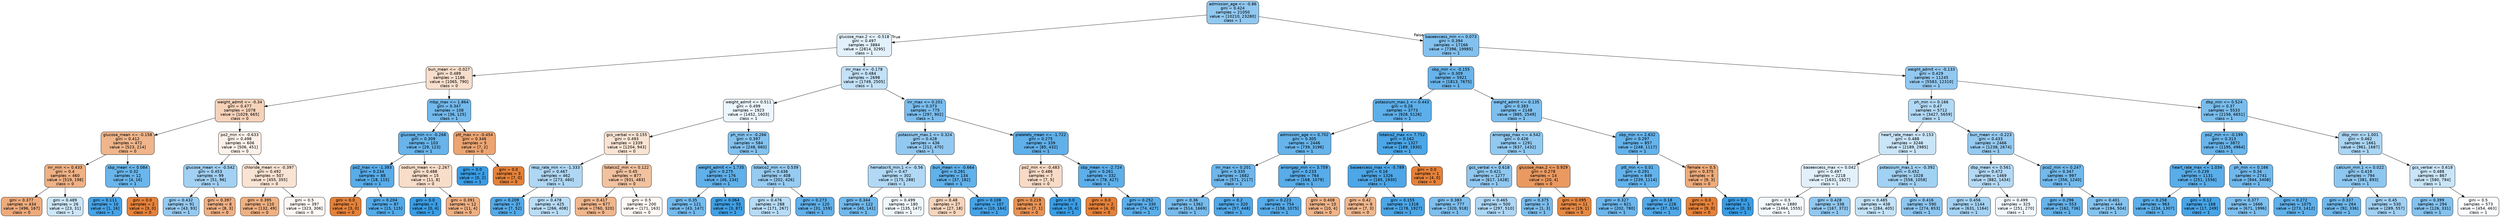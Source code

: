 digraph Tree {
node [shape=box, style="filled, rounded", color="black", fontname="helvetica"] ;
edge [fontname="helvetica"] ;
0 [label="admission_age <= -0.86\ngini = 0.424\nsamples = 21050\nvalue = [10210, 23280]\nclass = 1", fillcolor="#90c8f0"] ;
1 [label="glucose_max.2 <= -0.518\ngini = 0.497\nsamples = 3884\nvalue = [2814, 3295]\nclass = 1", fillcolor="#e2f1fb"] ;
0 -> 1 [labeldistance=2.5, labelangle=45, headlabel="True"] ;
2 [label="bun_mean <= -0.027\ngini = 0.489\nsamples = 1186\nvalue = [1065, 790]\nclass = 0", fillcolor="#f8decc"] ;
1 -> 2 ;
3 [label="weight_admit <= -0.34\ngini = 0.477\nsamples = 1078\nvalue = [1029, 665]\nclass = 0", fillcolor="#f6d2b9"] ;
2 -> 3 ;
4 [label="glucose_mean <= -0.158\ngini = 0.412\nsamples = 472\nvalue = [523, 214]\nclass = 0", fillcolor="#f0b58a"] ;
3 -> 4 ;
5 [label="inr_min <= 0.433\ngini = 0.4\nsamples = 460\nvalue = [519, 198]\nclass = 0", fillcolor="#efb185"] ;
4 -> 5 ;
6 [label="gini = 0.377\nsamples = 434\nvalue = [496, 167]\nclass = 0", fillcolor="#eeab7c"] ;
5 -> 6 ;
7 [label="gini = 0.489\nsamples = 26\nvalue = [23, 31]\nclass = 1", fillcolor="#cce6f8"] ;
5 -> 7 ;
8 [label="sbp_mean <= 0.084\ngini = 0.32\nsamples = 12\nvalue = [4, 16]\nclass = 1", fillcolor="#6ab6ec"] ;
4 -> 8 ;
9 [label="gini = 0.111\nsamples = 10\nvalue = [1, 16]\nclass = 1", fillcolor="#45a3e7"] ;
8 -> 9 ;
10 [label="gini = 0.0\nsamples = 2\nvalue = [3, 0]\nclass = 0", fillcolor="#e58139"] ;
8 -> 10 ;
11 [label="po2_min <= -0.633\ngini = 0.498\nsamples = 606\nvalue = [506, 451]\nclass = 0", fillcolor="#fcf1e9"] ;
3 -> 11 ;
12 [label="glucose_mean <= -0.542\ngini = 0.453\nsamples = 99\nvalue = [51, 96]\nclass = 1", fillcolor="#a2d1f3"] ;
11 -> 12 ;
13 [label="gini = 0.432\nsamples = 91\nvalue = [43, 93]\nclass = 1", fillcolor="#95caf1"] ;
12 -> 13 ;
14 [label="gini = 0.397\nsamples = 8\nvalue = [8, 3]\nclass = 0", fillcolor="#efb083"] ;
12 -> 14 ;
15 [label="chloride_mean <= -0.397\ngini = 0.492\nsamples = 507\nvalue = [455, 355]\nclass = 0", fillcolor="#f9e3d3"] ;
11 -> 15 ;
16 [label="gini = 0.395\nsamples = 110\nvalue = [132, 49]\nclass = 0", fillcolor="#efb082"] ;
15 -> 16 ;
17 [label="gini = 0.5\nsamples = 397\nvalue = [323, 306]\nclass = 0", fillcolor="#fef8f5"] ;
15 -> 17 ;
18 [label="mbp_max <= 1.864\ngini = 0.347\nsamples = 108\nvalue = [36, 125]\nclass = 1", fillcolor="#72b9ec"] ;
2 -> 18 ;
19 [label="glucose_min <= -0.268\ngini = 0.309\nsamples = 103\nvalue = [29, 123]\nclass = 1", fillcolor="#68b4eb"] ;
18 -> 19 ;
20 [label="po2_max <= -1.393\ngini = 0.234\nsamples = 88\nvalue = [18, 115]\nclass = 1", fillcolor="#58ace9"] ;
19 -> 20 ;
21 [label="gini = 0.0\nsamples = 1\nvalue = [3, 0]\nclass = 0", fillcolor="#e58139"] ;
20 -> 21 ;
22 [label="gini = 0.204\nsamples = 87\nvalue = [15, 115]\nclass = 1", fillcolor="#53aae8"] ;
20 -> 22 ;
23 [label="sodium_mean <= -2.267\ngini = 0.488\nsamples = 15\nvalue = [11, 8]\nclass = 0", fillcolor="#f8ddc9"] ;
19 -> 23 ;
24 [label="gini = 0.0\nsamples = 3\nvalue = [0, 4]\nclass = 1", fillcolor="#399de5"] ;
23 -> 24 ;
25 [label="gini = 0.391\nsamples = 12\nvalue = [11, 4]\nclass = 0", fillcolor="#eeaf81"] ;
23 -> 25 ;
26 [label="ptt_max <= -0.454\ngini = 0.346\nsamples = 5\nvalue = [7, 2]\nclass = 0", fillcolor="#eca572"] ;
18 -> 26 ;
27 [label="gini = 0.0\nsamples = 2\nvalue = [0, 2]\nclass = 1", fillcolor="#399de5"] ;
26 -> 27 ;
28 [label="gini = 0.0\nsamples = 3\nvalue = [7, 0]\nclass = 0", fillcolor="#e58139"] ;
26 -> 28 ;
29 [label="inr_max <= -0.178\ngini = 0.484\nsamples = 2698\nvalue = [1749, 2505]\nclass = 1", fillcolor="#c3e1f7"] ;
1 -> 29 ;
30 [label="weight_admit <= 0.511\ngini = 0.499\nsamples = 1923\nvalue = [1452, 1603]\nclass = 1", fillcolor="#ecf6fd"] ;
29 -> 30 ;
31 [label="gcs_verbal <= 0.155\ngini = 0.493\nsamples = 1339\nvalue = [1204, 943]\nclass = 0", fillcolor="#f9e4d4"] ;
30 -> 31 ;
32 [label="resp_rate_min <= -1.333\ngini = 0.467\nsamples = 462\nvalue = [273, 460]\nclass = 1", fillcolor="#afd7f4"] ;
31 -> 32 ;
33 [label="gini = 0.209\nsamples = 37\nvalue = [7, 52]\nclass = 1", fillcolor="#54aae8"] ;
32 -> 33 ;
34 [label="gini = 0.478\nsamples = 425\nvalue = [266, 408]\nclass = 1", fillcolor="#baddf6"] ;
32 -> 34 ;
35 [label="totalco2_min <= 0.122\ngini = 0.45\nsamples = 877\nvalue = [931, 483]\nclass = 0", fillcolor="#f2c2a0"] ;
31 -> 35 ;
36 [label="gini = 0.417\nsamples = 677\nvalue = [760, 320]\nclass = 0", fillcolor="#f0b68c"] ;
35 -> 36 ;
37 [label="gini = 0.5\nsamples = 200\nvalue = [171, 163]\nclass = 0", fillcolor="#fef9f6"] ;
35 -> 37 ;
38 [label="ph_min <= -0.266\ngini = 0.397\nsamples = 584\nvalue = [248, 660]\nclass = 1", fillcolor="#83c2ef"] ;
30 -> 38 ;
39 [label="weight_admit <= 1.735\ngini = 0.275\nsamples = 176\nvalue = [46, 234]\nclass = 1", fillcolor="#60b0ea"] ;
38 -> 39 ;
40 [label="gini = 0.35\nsamples = 121\nvalue = [43, 147]\nclass = 1", fillcolor="#73baed"] ;
39 -> 40 ;
41 [label="gini = 0.064\nsamples = 55\nvalue = [3, 87]\nclass = 1", fillcolor="#40a0e6"] ;
39 -> 41 ;
42 [label="totalco2_min <= 0.539\ngini = 0.436\nsamples = 408\nvalue = [202, 426]\nclass = 1", fillcolor="#97cbf1"] ;
38 -> 42 ;
43 [label="gini = 0.476\nsamples = 288\nvalue = [171, 267]\nclass = 1", fillcolor="#b8dcf6"] ;
42 -> 43 ;
44 [label="gini = 0.273\nsamples = 120\nvalue = [31, 159]\nclass = 1", fillcolor="#60b0ea"] ;
42 -> 44 ;
45 [label="inr_max <= 0.201\ngini = 0.373\nsamples = 775\nvalue = [297, 902]\nclass = 1", fillcolor="#7abdee"] ;
29 -> 45 ;
46 [label="potassium_max.1 <= 0.324\ngini = 0.428\nsamples = 436\nvalue = [212, 470]\nclass = 1", fillcolor="#92c9f1"] ;
45 -> 46 ;
47 [label="hematocrit_min.1 <= -0.56\ngini = 0.47\nsamples = 302\nvalue = [175, 288]\nclass = 1", fillcolor="#b1d9f5"] ;
46 -> 47 ;
48 [label="gini = 0.344\nsamples = 122\nvalue = [40, 141]\nclass = 1", fillcolor="#71b9ec"] ;
47 -> 48 ;
49 [label="gini = 0.499\nsamples = 180\nvalue = [135, 147]\nclass = 1", fillcolor="#eff7fd"] ;
47 -> 49 ;
50 [label="bun_mean <= -0.664\ngini = 0.281\nsamples = 134\nvalue = [37, 182]\nclass = 1", fillcolor="#61b1ea"] ;
46 -> 50 ;
51 [label="gini = 0.48\nsamples = 27\nvalue = [27, 18]\nclass = 0", fillcolor="#f6d5bd"] ;
50 -> 51 ;
52 [label="gini = 0.108\nsamples = 107\nvalue = [10, 164]\nclass = 1", fillcolor="#45a3e7"] ;
50 -> 52 ;
53 [label="platelets_mean <= -1.722\ngini = 0.275\nsamples = 339\nvalue = [85, 432]\nclass = 1", fillcolor="#60b0ea"] ;
45 -> 53 ;
54 [label="po2_min <= -0.483\ngini = 0.486\nsamples = 7\nvalue = [7, 5]\nclass = 0", fillcolor="#f8dbc6"] ;
53 -> 54 ;
55 [label="gini = 0.219\nsamples = 4\nvalue = [7, 1]\nclass = 0", fillcolor="#e99355"] ;
54 -> 55 ;
56 [label="gini = 0.0\nsamples = 3\nvalue = [0, 4]\nclass = 1", fillcolor="#399de5"] ;
54 -> 56 ;
57 [label="sbp_mean <= -2.724\ngini = 0.261\nsamples = 332\nvalue = [78, 427]\nclass = 1", fillcolor="#5dafea"] ;
53 -> 57 ;
58 [label="gini = 0.0\nsamples = 2\nvalue = [4, 0]\nclass = 0", fillcolor="#e58139"] ;
57 -> 58 ;
59 [label="gini = 0.252\nsamples = 330\nvalue = [74, 427]\nclass = 1", fillcolor="#5baeea"] ;
57 -> 59 ;
60 [label="baseexcess_min <= 0.073\ngini = 0.394\nsamples = 17166\nvalue = [7396, 19985]\nclass = 1", fillcolor="#82c1ef"] ;
0 -> 60 [labeldistance=2.5, labelangle=-45, headlabel="False"] ;
61 [label="sbp_min <= -0.155\ngini = 0.309\nsamples = 5921\nvalue = [1813, 7675]\nclass = 1", fillcolor="#68b4eb"] ;
60 -> 61 ;
62 [label="potassium_max.1 <= 0.443\ngini = 0.26\nsamples = 3773\nvalue = [928, 5126]\nclass = 1", fillcolor="#5dafea"] ;
61 -> 62 ;
63 [label="admission_age <= 0.702\ngini = 0.305\nsamples = 2446\nvalue = [739, 3196]\nclass = 1", fillcolor="#67b4eb"] ;
62 -> 63 ;
64 [label="inr_max <= 0.201\ngini = 0.335\nsamples = 1682\nvalue = [571, 2117]\nclass = 1", fillcolor="#6eb7ec"] ;
63 -> 64 ;
65 [label="gini = 0.36\nsamples = 1362\nvalue = [514, 1669]\nclass = 1", fillcolor="#76bbed"] ;
64 -> 65 ;
66 [label="gini = 0.2\nsamples = 320\nvalue = [57, 448]\nclass = 1", fillcolor="#52a9e8"] ;
64 -> 66 ;
67 [label="aniongap_min <= 3.759\ngini = 0.233\nsamples = 764\nvalue = [168, 1079]\nclass = 1", fillcolor="#58ace9"] ;
63 -> 67 ;
68 [label="gini = 0.223\nsamples = 754\nvalue = [158, 1075]\nclass = 1", fillcolor="#56abe9"] ;
67 -> 68 ;
69 [label="gini = 0.408\nsamples = 10\nvalue = [10, 4]\nclass = 0", fillcolor="#efb388"] ;
67 -> 69 ;
70 [label="totalco2_max <= 7.752\ngini = 0.162\nsamples = 1327\nvalue = [189, 1930]\nclass = 1", fillcolor="#4ca7e8"] ;
62 -> 70 ;
71 [label="baseexcess_max <= -5.789\ngini = 0.16\nsamples = 1326\nvalue = [185, 1930]\nclass = 1", fillcolor="#4ca6e7"] ;
70 -> 71 ;
72 [label="gini = 0.42\nsamples = 8\nvalue = [7, 3]\nclass = 0", fillcolor="#f0b78e"] ;
71 -> 72 ;
73 [label="gini = 0.155\nsamples = 1318\nvalue = [178, 1927]\nclass = 1", fillcolor="#4ba6e7"] ;
71 -> 73 ;
74 [label="gini = 0.0\nsamples = 1\nvalue = [4, 0]\nclass = 0", fillcolor="#e58139"] ;
70 -> 74 ;
75 [label="weight_admit <= 0.135\ngini = 0.383\nsamples = 2148\nvalue = [885, 2549]\nclass = 1", fillcolor="#7ebfee"] ;
61 -> 75 ;
76 [label="aniongap_max <= 4.542\ngini = 0.426\nsamples = 1291\nvalue = [637, 1432]\nclass = 1", fillcolor="#91c9f1"] ;
75 -> 76 ;
77 [label="gcs_verbal <= 0.618\ngini = 0.421\nsamples = 1277\nvalue = [617, 1428]\nclass = 1", fillcolor="#8fc7f0"] ;
76 -> 77 ;
78 [label="gini = 0.383\nsamples = 777\nvalue = [320, 918]\nclass = 1", fillcolor="#7ebfee"] ;
77 -> 78 ;
79 [label="gini = 0.465\nsamples = 500\nvalue = [297, 510]\nclass = 1", fillcolor="#acd6f4"] ;
77 -> 79 ;
80 [label="glucose_max.2 <= 0.929\ngini = 0.278\nsamples = 14\nvalue = [20, 4]\nclass = 0", fillcolor="#ea9a61"] ;
76 -> 80 ;
81 [label="gini = 0.375\nsamples = 3\nvalue = [1, 3]\nclass = 1", fillcolor="#7bbeee"] ;
80 -> 81 ;
82 [label="gini = 0.095\nsamples = 11\nvalue = [19, 1]\nclass = 0", fillcolor="#e68843"] ;
80 -> 82 ;
83 [label="sbp_min <= 2.632\ngini = 0.297\nsamples = 857\nvalue = [248, 1117]\nclass = 1", fillcolor="#65b3eb"] ;
75 -> 83 ;
84 [label="ptt_min <= 0.01\ngini = 0.291\nsamples = 849\nvalue = [239, 1114]\nclass = 1", fillcolor="#63b2eb"] ;
83 -> 84 ;
85 [label="gini = 0.327\nsamples = 621\nvalue = [202, 780]\nclass = 1", fillcolor="#6cb6ec"] ;
84 -> 85 ;
86 [label="gini = 0.18\nsamples = 228\nvalue = [37, 334]\nclass = 1", fillcolor="#4fa8e8"] ;
84 -> 86 ;
87 [label="female <= 0.5\ngini = 0.375\nsamples = 8\nvalue = [9, 3]\nclass = 0", fillcolor="#eeab7b"] ;
83 -> 87 ;
88 [label="gini = 0.0\nsamples = 7\nvalue = [9, 0]\nclass = 0", fillcolor="#e58139"] ;
87 -> 88 ;
89 [label="gini = 0.0\nsamples = 1\nvalue = [0, 3]\nclass = 1", fillcolor="#399de5"] ;
87 -> 89 ;
90 [label="weight_admit <= -0.133\ngini = 0.429\nsamples = 11245\nvalue = [5583, 12310]\nclass = 1", fillcolor="#93c9f1"] ;
60 -> 90 ;
91 [label="ph_min <= 0.166\ngini = 0.47\nsamples = 5712\nvalue = [3427, 5659]\nclass = 1", fillcolor="#b1d8f5"] ;
90 -> 91 ;
92 [label="heart_rate_mean <= 0.153\ngini = 0.488\nsamples = 3246\nvalue = [2189, 2985]\nclass = 1", fillcolor="#cae5f8"] ;
91 -> 92 ;
93 [label="baseexcess_max <= 0.042\ngini = 0.497\nsamples = 2218\nvalue = [1631, 1927]\nclass = 1", fillcolor="#e1f0fb"] ;
92 -> 93 ;
94 [label="gini = 0.5\nsamples = 1880\nvalue = [1464, 1555]\nclass = 1", fillcolor="#f3f9fd"] ;
93 -> 94 ;
95 [label="gini = 0.428\nsamples = 338\nvalue = [167, 372]\nclass = 1", fillcolor="#92c9f1"] ;
93 -> 95 ;
96 [label="potassium_max.1 <= -0.392\ngini = 0.452\nsamples = 1028\nvalue = [558, 1058]\nclass = 1", fillcolor="#a1d1f3"] ;
92 -> 96 ;
97 [label="gini = 0.485\nsamples = 438\nvalue = [284, 405]\nclass = 1", fillcolor="#c4e2f7"] ;
96 -> 97 ;
98 [label="gini = 0.416\nsamples = 590\nvalue = [274, 653]\nclass = 1", fillcolor="#8cc6f0"] ;
96 -> 98 ;
99 [label="bun_mean <= -0.223\ngini = 0.433\nsamples = 2466\nvalue = [1238, 2674]\nclass = 1", fillcolor="#95caf1"] ;
91 -> 99 ;
100 [label="dbp_mean <= 0.561\ngini = 0.472\nsamples = 1469\nvalue = [882, 1434]\nclass = 1", fillcolor="#b3d9f5"] ;
99 -> 100 ;
101 [label="gini = 0.456\nsamples = 1144\nvalue = [631, 1164]\nclass = 1", fillcolor="#a4d2f3"] ;
100 -> 101 ;
102 [label="gini = 0.499\nsamples = 325\nvalue = [251, 270]\nclass = 1", fillcolor="#f1f8fd"] ;
100 -> 102 ;
103 [label="pco2_min <= 0.247\ngini = 0.347\nsamples = 997\nvalue = [356, 1240]\nclass = 1", fillcolor="#72b9ec"] ;
99 -> 103 ;
104 [label="gini = 0.296\nsamples = 553\nvalue = [162, 736]\nclass = 1", fillcolor="#65b3eb"] ;
103 -> 104 ;
105 [label="gini = 0.401\nsamples = 444\nvalue = [194, 504]\nclass = 1", fillcolor="#85c3ef"] ;
103 -> 105 ;
106 [label="dbp_min <= 0.524\ngini = 0.37\nsamples = 5533\nvalue = [2156, 6651]\nclass = 1", fillcolor="#79bded"] ;
90 -> 106 ;
107 [label="po2_min <= -0.199\ngini = 0.313\nsamples = 3872\nvalue = [1195, 4964]\nclass = 1", fillcolor="#69b5eb"] ;
106 -> 107 ;
108 [label="heart_rate_max <= 1.034\ngini = 0.239\nsamples = 1131\nvalue = [251, 1556]\nclass = 1", fillcolor="#59ade9"] ;
107 -> 108 ;
109 [label="gini = 0.258\nsamples = 963\nvalue = [234, 1307]\nclass = 1", fillcolor="#5cafea"] ;
108 -> 109 ;
110 [label="gini = 0.12\nsamples = 168\nvalue = [17, 249]\nclass = 1", fillcolor="#47a4e7"] ;
108 -> 110 ;
111 [label="ph_min <= 0.166\ngini = 0.34\nsamples = 2741\nvalue = [944, 3408]\nclass = 1", fillcolor="#70b8ec"] ;
107 -> 111 ;
112 [label="gini = 0.377\nsamples = 1666\nvalue = [671, 1996]\nclass = 1", fillcolor="#7cbeee"] ;
111 -> 112 ;
113 [label="gini = 0.272\nsamples = 1075\nvalue = [273, 1412]\nclass = 1", fillcolor="#5fb0ea"] ;
111 -> 113 ;
114 [label="dbp_min <= 1.001\ngini = 0.462\nsamples = 1661\nvalue = [961, 1687]\nclass = 1", fillcolor="#aad5f4"] ;
106 -> 114 ;
115 [label="calcium_min.1 <= 0.022\ngini = 0.419\nsamples = 794\nvalue = [381, 893]\nclass = 1", fillcolor="#8dc7f0"] ;
114 -> 115 ;
116 [label="gini = 0.337\nsamples = 264\nvalue = [92, 336]\nclass = 1", fillcolor="#6fb8ec"] ;
115 -> 116 ;
117 [label="gini = 0.45\nsamples = 530\nvalue = [289, 557]\nclass = 1", fillcolor="#a0d0f2"] ;
115 -> 117 ;
118 [label="gcs_verbal <= 0.618\ngini = 0.488\nsamples = 867\nvalue = [580, 794]\nclass = 1", fillcolor="#cae5f8"] ;
114 -> 118 ;
119 [label="gini = 0.399\nsamples = 294\nvalue = [126, 331]\nclass = 1", fillcolor="#84c2ef"] ;
118 -> 119 ;
120 [label="gini = 0.5\nsamples = 573\nvalue = [454, 463]\nclass = 1", fillcolor="#fbfdfe"] ;
118 -> 120 ;
}